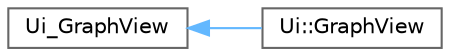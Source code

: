 digraph "Graphical Class Hierarchy"
{
 // LATEX_PDF_SIZE
  bgcolor="transparent";
  edge [fontname=Helvetica,fontsize=10,labelfontname=Helvetica,labelfontsize=10];
  node [fontname=Helvetica,fontsize=10,shape=box,height=0.2,width=0.4];
  rankdir="LR";
  Node0 [id="Node000000",label="Ui_GraphView",height=0.2,width=0.4,color="grey40", fillcolor="white", style="filled",URL="$dd/d1e/classUi__GraphView.html",tooltip=" "];
  Node0 -> Node1 [id="edge74_Node000000_Node000001",dir="back",color="steelblue1",style="solid",tooltip=" "];
  Node1 [id="Node000001",label="Ui::GraphView",height=0.2,width=0.4,color="grey40", fillcolor="white", style="filled",URL="$d9/d13/classUi_1_1GraphView.html",tooltip=" "];
}
